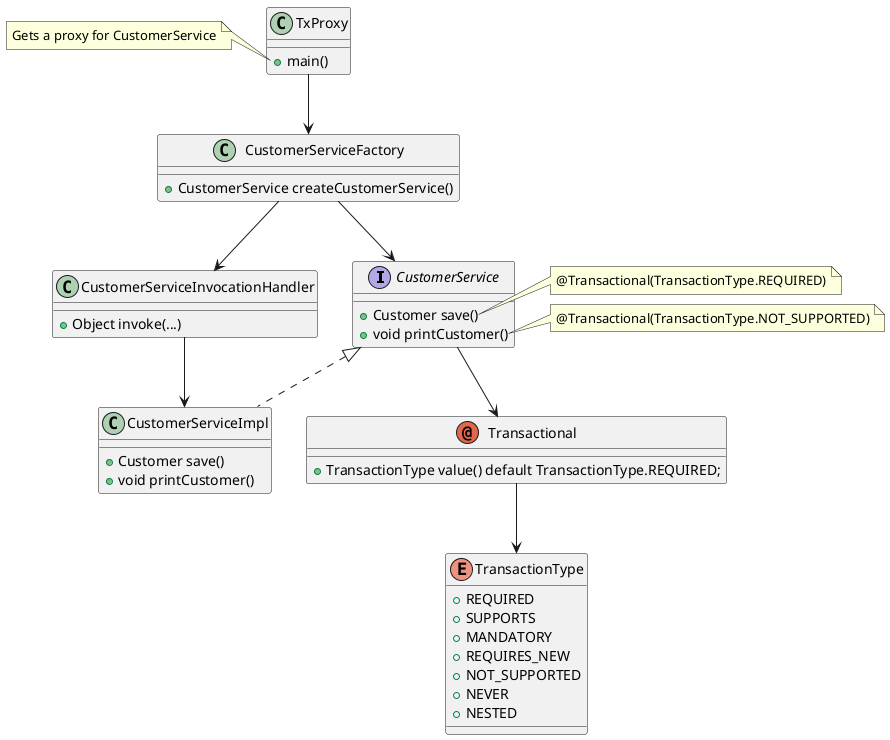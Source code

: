 @startuml

interface CustomerService {
    + Customer save()
    + void printCustomer()
}

class CustomerServiceImpl {
  + Customer save()
  + void printCustomer()
}

class TxProxy {
    + main()
}

annotation Transactional {
    + TransactionType value() default TransactionType.REQUIRED;
}

enum TransactionType {
    + REQUIRED
    + SUPPORTS
    + MANDATORY
    + REQUIRES_NEW
    + NOT_SUPPORTED
    + NEVER
    + NESTED
}

class CustomerServiceFactory {
  + CustomerService createCustomerService()
}

class CustomerServiceInvocationHandler {
  + Object invoke(...)
}

note right of CustomerService::save
  @Transactional(TransactionType.REQUIRED)
end note

note right of CustomerService::printCustomer
  @Transactional(TransactionType.NOT_SUPPORTED)
end note

note left of TxProxy::main
   Gets a proxy for CustomerService
end note

class CustomerServiceImpl implements CustomerService

CustomerServiceFactory --> CustomerServiceInvocationHandler
CustomerServiceInvocationHandler --> CustomerServiceImpl
TxProxy --> CustomerServiceFactory
Transactional --> TransactionType
CustomerService --> Transactional
CustomerServiceFactory --> CustomerService

@enduml
